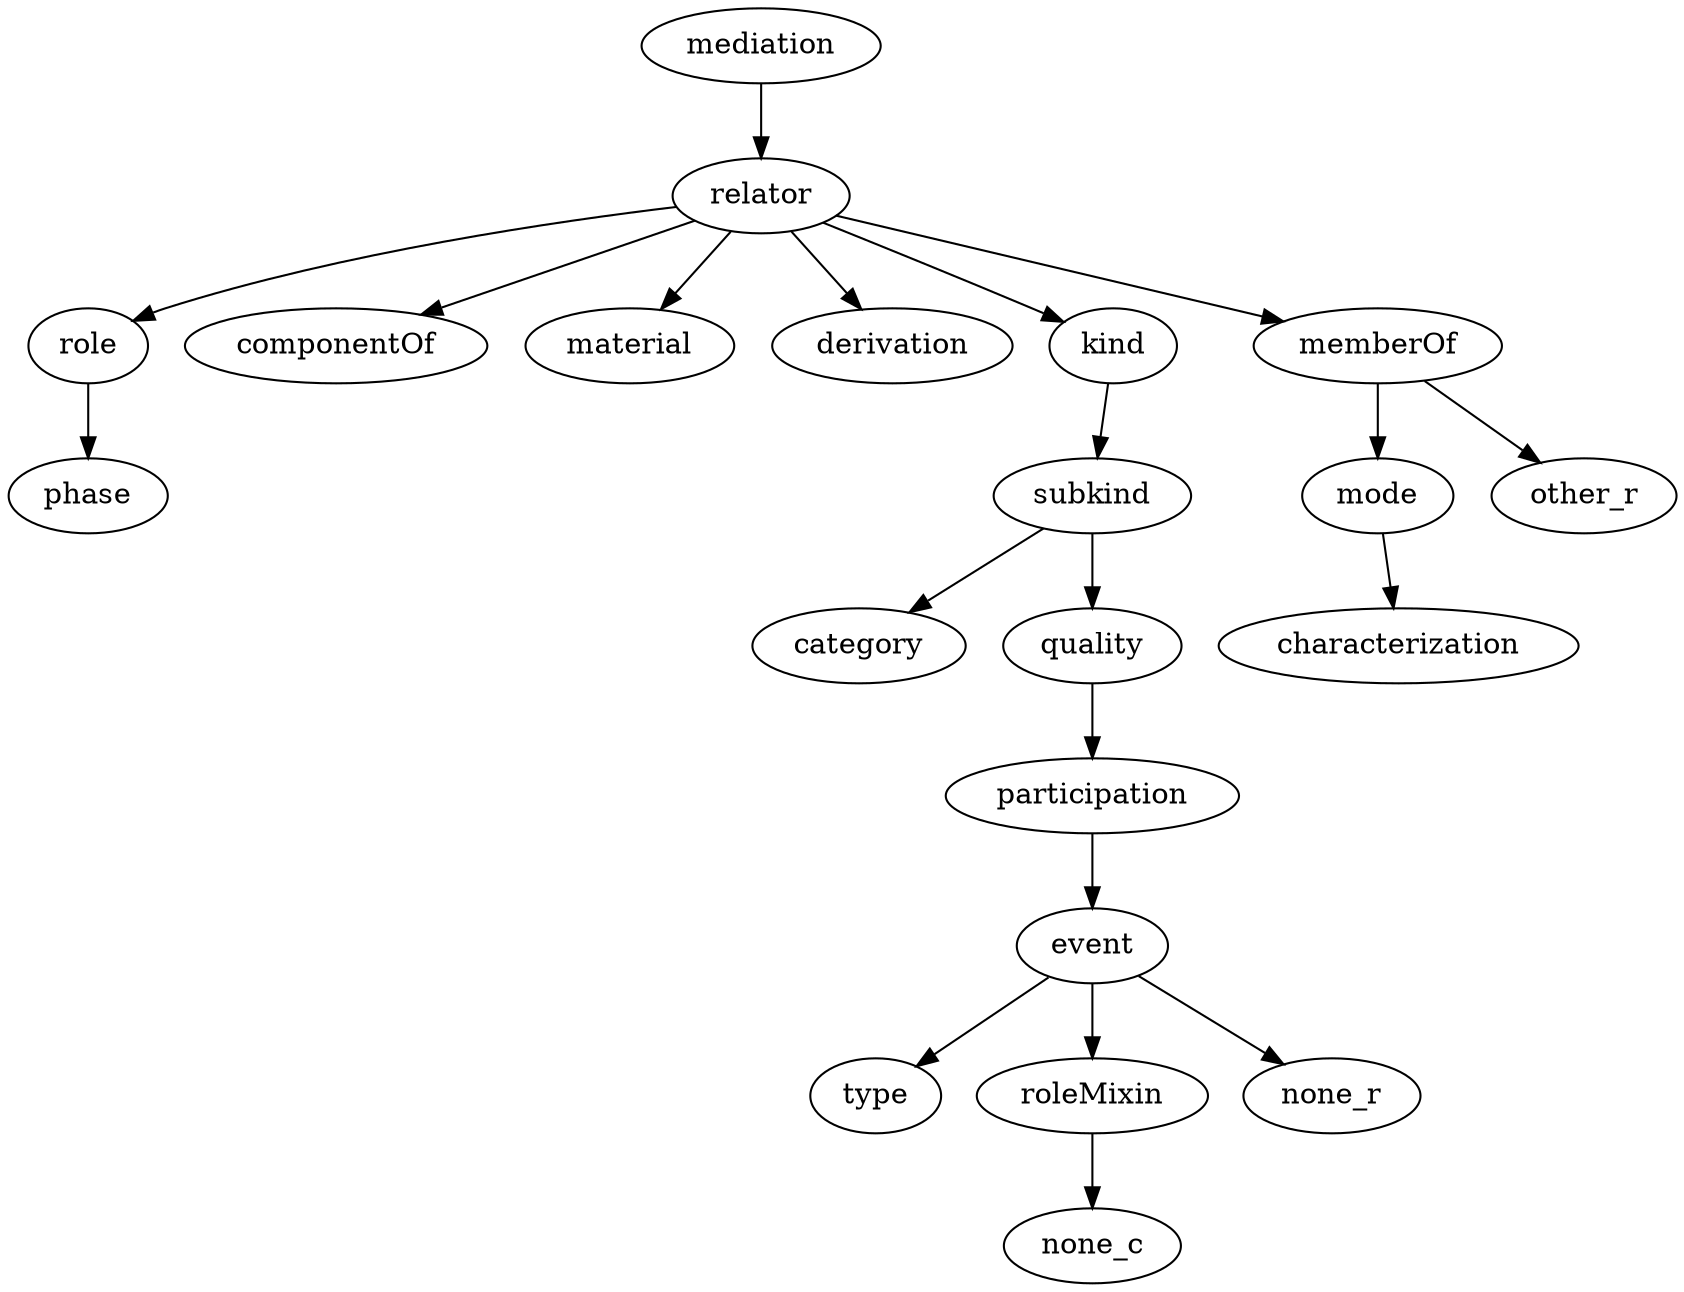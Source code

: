 strict digraph  {
mediation;
relator;
role;
componentOf;
material;
derivation;
kind;
memberOf;
phase;
subkind;
category;
quality;
mode;
other_r;
characterization;
participation;
event;
type;
roleMixin;
none_r;
none_c;
mediation -> relator;
relator -> role;
relator -> componentOf;
relator -> material;
relator -> derivation;
relator -> kind;
relator -> memberOf;
role -> phase;
kind -> subkind;
memberOf -> mode;
memberOf -> other_r;
subkind -> category;
subkind -> quality;
quality -> participation;
mode -> characterization;
participation -> event;
event -> type;
event -> roleMixin;
event -> none_r;
roleMixin -> none_c;
}
